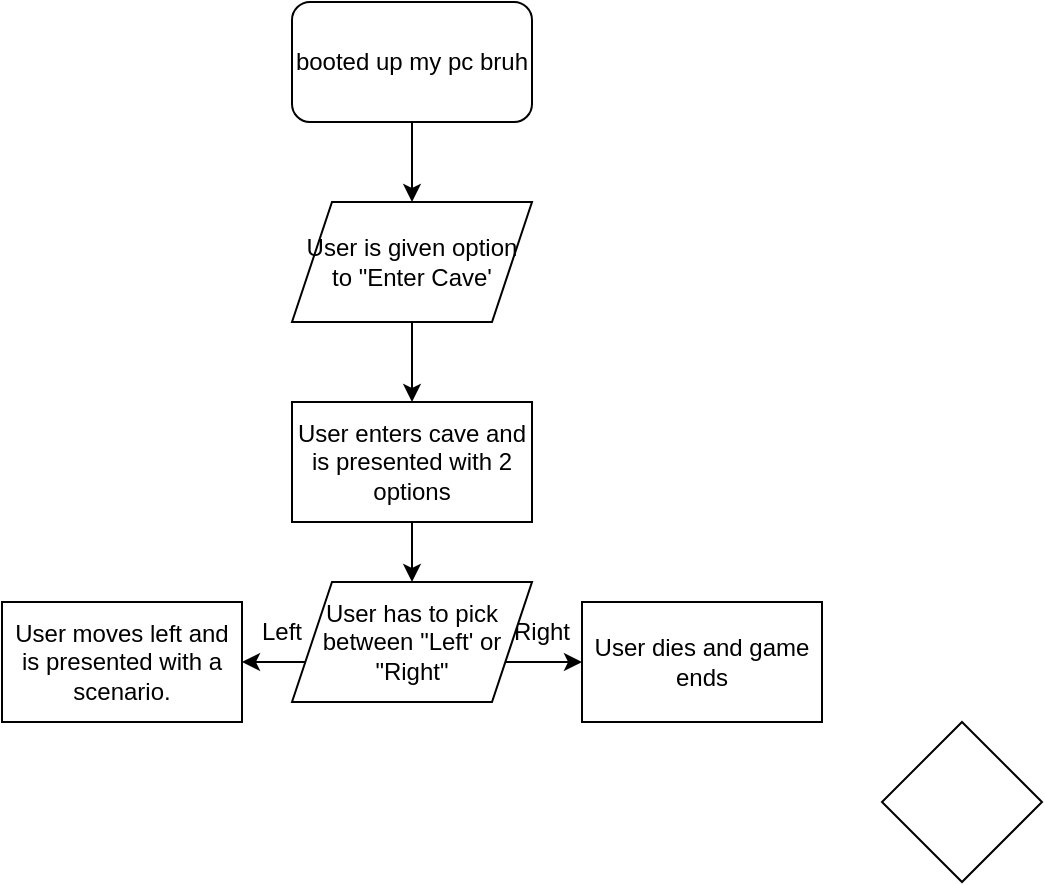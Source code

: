 <mxfile version="20.8.15" type="github">
  <diagram name="Page-1" id="5RxT69QAgoSh3RhOwdCd">
    <mxGraphModel dx="1434" dy="796" grid="1" gridSize="10" guides="1" tooltips="1" connect="1" arrows="1" fold="1" page="1" pageScale="1" pageWidth="850" pageHeight="1100" math="0" shadow="0">
      <root>
        <mxCell id="0" />
        <mxCell id="1" parent="0" />
        <mxCell id="-HIp7EItTo0Dw7fwhMQw-2" value="booted up my pc bruh" style="rounded=1;whiteSpace=wrap;html=1;" vertex="1" parent="1">
          <mxGeometry x="365" y="10" width="120" height="60" as="geometry" />
        </mxCell>
        <mxCell id="-HIp7EItTo0Dw7fwhMQw-4" value="" style="endArrow=classic;html=1;rounded=0;exitX=0.5;exitY=1;exitDx=0;exitDy=0;" edge="1" parent="1" source="-HIp7EItTo0Dw7fwhMQw-2">
          <mxGeometry width="50" height="50" relative="1" as="geometry">
            <mxPoint x="400" y="380" as="sourcePoint" />
            <mxPoint x="425" y="110" as="targetPoint" />
          </mxGeometry>
        </mxCell>
        <mxCell id="-HIp7EItTo0Dw7fwhMQw-5" value="&lt;font style=&quot;font-size: 12px;&quot;&gt;User is given option to &quot;Enter Cave&#39;&lt;/font&gt;" style="shape=parallelogram;perimeter=parallelogramPerimeter;whiteSpace=wrap;html=1;fixedSize=1;" vertex="1" parent="1">
          <mxGeometry x="365" y="110" width="120" height="60" as="geometry" />
        </mxCell>
        <mxCell id="-HIp7EItTo0Dw7fwhMQw-6" value="" style="endArrow=classic;html=1;rounded=0;exitX=0.5;exitY=1;exitDx=0;exitDy=0;" edge="1" parent="1" source="-HIp7EItTo0Dw7fwhMQw-5">
          <mxGeometry width="50" height="50" relative="1" as="geometry">
            <mxPoint x="400" y="430" as="sourcePoint" />
            <mxPoint x="425" y="210" as="targetPoint" />
          </mxGeometry>
        </mxCell>
        <mxCell id="-HIp7EItTo0Dw7fwhMQw-7" value="User enters cave and is presented with 2 options" style="rounded=0;whiteSpace=wrap;html=1;" vertex="1" parent="1">
          <mxGeometry x="365" y="210" width="120" height="60" as="geometry" />
        </mxCell>
        <mxCell id="-HIp7EItTo0Dw7fwhMQw-9" value="" style="endArrow=classic;html=1;rounded=0;exitX=0.5;exitY=1;exitDx=0;exitDy=0;" edge="1" parent="1" source="-HIp7EItTo0Dw7fwhMQw-7">
          <mxGeometry width="50" height="50" relative="1" as="geometry">
            <mxPoint x="400" y="510" as="sourcePoint" />
            <mxPoint x="425" y="300" as="targetPoint" />
          </mxGeometry>
        </mxCell>
        <mxCell id="-HIp7EItTo0Dw7fwhMQw-10" value="" style="endArrow=classic;html=1;rounded=0;exitX=0;exitY=0.5;exitDx=0;exitDy=0;" edge="1" parent="1">
          <mxGeometry width="50" height="50" relative="1" as="geometry">
            <mxPoint x="385" y="340" as="sourcePoint" />
            <mxPoint x="340" y="340" as="targetPoint" />
          </mxGeometry>
        </mxCell>
        <mxCell id="-HIp7EItTo0Dw7fwhMQw-11" value="" style="endArrow=classic;html=1;rounded=0;exitX=1;exitY=0.5;exitDx=0;exitDy=0;" edge="1" parent="1">
          <mxGeometry width="50" height="50" relative="1" as="geometry">
            <mxPoint x="465" y="340" as="sourcePoint" />
            <mxPoint x="510" y="340" as="targetPoint" />
          </mxGeometry>
        </mxCell>
        <mxCell id="-HIp7EItTo0Dw7fwhMQw-12" value="User moves left and is presented with a scenario." style="rounded=0;whiteSpace=wrap;html=1;" vertex="1" parent="1">
          <mxGeometry x="220" y="310" width="120" height="60" as="geometry" />
        </mxCell>
        <mxCell id="-HIp7EItTo0Dw7fwhMQw-13" value="User dies and game ends" style="rounded=0;whiteSpace=wrap;html=1;" vertex="1" parent="1">
          <mxGeometry x="510" y="310" width="120" height="60" as="geometry" />
        </mxCell>
        <mxCell id="-HIp7EItTo0Dw7fwhMQw-14" value="Left" style="text;html=1;strokeColor=none;fillColor=none;align=center;verticalAlign=middle;whiteSpace=wrap;rounded=0;" vertex="1" parent="1">
          <mxGeometry x="330" y="310" width="60" height="30" as="geometry" />
        </mxCell>
        <mxCell id="-HIp7EItTo0Dw7fwhMQw-15" value="Right" style="text;html=1;strokeColor=none;fillColor=none;align=center;verticalAlign=middle;whiteSpace=wrap;rounded=0;" vertex="1" parent="1">
          <mxGeometry x="460" y="310" width="60" height="30" as="geometry" />
        </mxCell>
        <mxCell id="-HIp7EItTo0Dw7fwhMQw-16" value="User has to pick between &quot;Left&#39; or &quot;Right&quot;" style="shape=parallelogram;perimeter=parallelogramPerimeter;whiteSpace=wrap;html=1;fixedSize=1;" vertex="1" parent="1">
          <mxGeometry x="365" y="300" width="120" height="60" as="geometry" />
        </mxCell>
        <mxCell id="-HIp7EItTo0Dw7fwhMQw-17" value="" style="rhombus;whiteSpace=wrap;html=1;fontSize=12;" vertex="1" parent="1">
          <mxGeometry x="660" y="370" width="80" height="80" as="geometry" />
        </mxCell>
      </root>
    </mxGraphModel>
  </diagram>
</mxfile>
